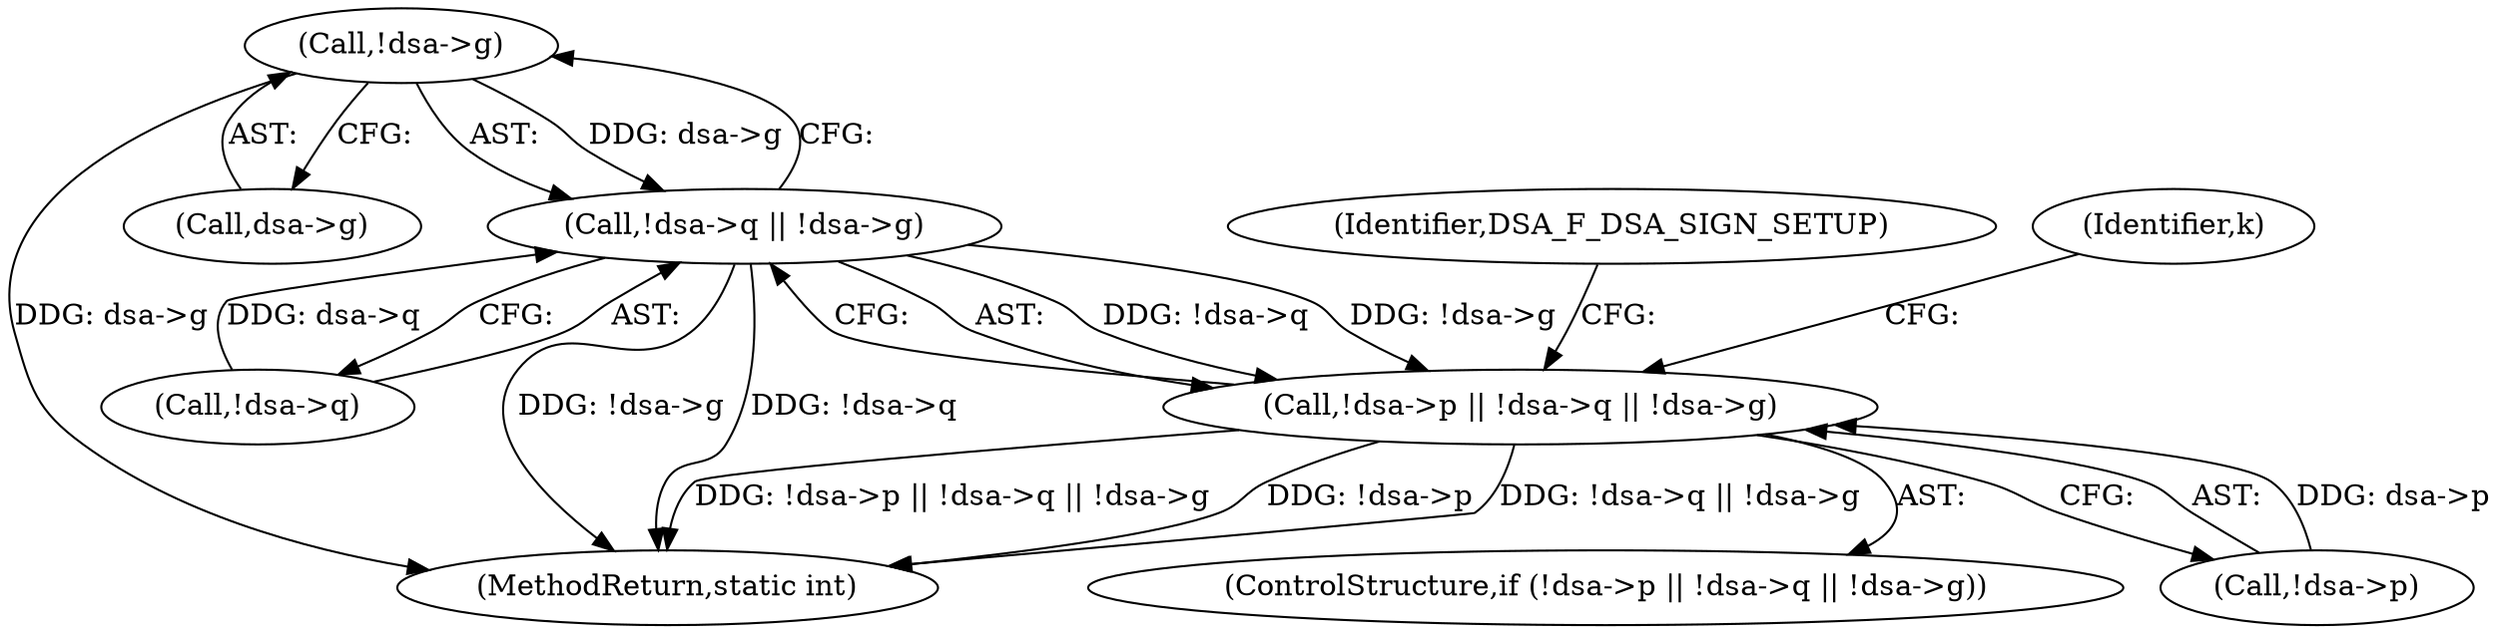 digraph "0_openssl_43e6a58d4991a451daf4891ff05a48735df871ac@pointer" {
"1000141" [label="(Call,!dsa->g)"];
"1000136" [label="(Call,!dsa->q || !dsa->g)"];
"1000131" [label="(Call,!dsa->p || !dsa->q || !dsa->g)"];
"1000142" [label="(Call,dsa->g)"];
"1000405" [label="(MethodReturn,static int)"];
"1000147" [label="(Identifier,DSA_F_DSA_SIGN_SETUP)"];
"1000131" [label="(Call,!dsa->p || !dsa->q || !dsa->g)"];
"1000132" [label="(Call,!dsa->p)"];
"1000137" [label="(Call,!dsa->q)"];
"1000141" [label="(Call,!dsa->g)"];
"1000136" [label="(Call,!dsa->q || !dsa->g)"];
"1000130" [label="(ControlStructure,if (!dsa->p || !dsa->q || !dsa->g))"];
"1000153" [label="(Identifier,k)"];
"1000141" -> "1000136"  [label="AST: "];
"1000141" -> "1000142"  [label="CFG: "];
"1000142" -> "1000141"  [label="AST: "];
"1000136" -> "1000141"  [label="CFG: "];
"1000141" -> "1000405"  [label="DDG: dsa->g"];
"1000141" -> "1000136"  [label="DDG: dsa->g"];
"1000136" -> "1000131"  [label="AST: "];
"1000136" -> "1000137"  [label="CFG: "];
"1000137" -> "1000136"  [label="AST: "];
"1000131" -> "1000136"  [label="CFG: "];
"1000136" -> "1000405"  [label="DDG: !dsa->g"];
"1000136" -> "1000405"  [label="DDG: !dsa->q"];
"1000136" -> "1000131"  [label="DDG: !dsa->q"];
"1000136" -> "1000131"  [label="DDG: !dsa->g"];
"1000137" -> "1000136"  [label="DDG: dsa->q"];
"1000131" -> "1000130"  [label="AST: "];
"1000131" -> "1000132"  [label="CFG: "];
"1000132" -> "1000131"  [label="AST: "];
"1000147" -> "1000131"  [label="CFG: "];
"1000153" -> "1000131"  [label="CFG: "];
"1000131" -> "1000405"  [label="DDG: !dsa->p"];
"1000131" -> "1000405"  [label="DDG: !dsa->q || !dsa->g"];
"1000131" -> "1000405"  [label="DDG: !dsa->p || !dsa->q || !dsa->g"];
"1000132" -> "1000131"  [label="DDG: dsa->p"];
}
